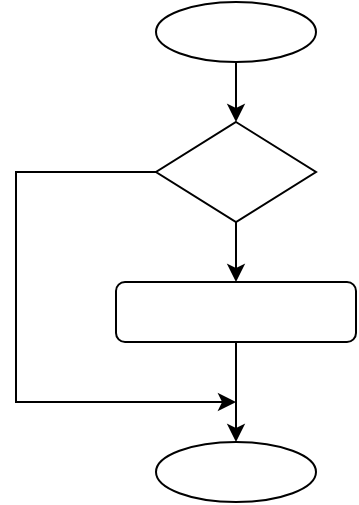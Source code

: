 <mxfile version="13.8.0" type="device"><diagram id="u2-jkFMUolAcU15ksi4s" name="Page-1"><mxGraphModel dx="1038" dy="497" grid="1" gridSize="10" guides="1" tooltips="1" connect="1" arrows="1" fold="1" page="1" pageScale="1" pageWidth="827" pageHeight="1169" math="0" shadow="0"><root><mxCell id="0"/><mxCell id="1" parent="0"/><mxCell id="IaN7HbZIHel0ioc-sbaU-4" style="edgeStyle=orthogonalEdgeStyle;rounded=0;orthogonalLoop=1;jettySize=auto;html=1;exitX=0.5;exitY=1;exitDx=0;exitDy=0;entryX=0.5;entryY=0;entryDx=0;entryDy=0;" edge="1" parent="1" source="IaN7HbZIHel0ioc-sbaU-1" target="IaN7HbZIHel0ioc-sbaU-3"><mxGeometry relative="1" as="geometry"/></mxCell><mxCell id="IaN7HbZIHel0ioc-sbaU-1" value="" style="ellipse;whiteSpace=wrap;html=1;" vertex="1" parent="1"><mxGeometry x="380" y="70" width="80" height="30" as="geometry"/></mxCell><mxCell id="IaN7HbZIHel0ioc-sbaU-2" value="" style="ellipse;whiteSpace=wrap;html=1;" vertex="1" parent="1"><mxGeometry x="380" y="290" width="80" height="30" as="geometry"/></mxCell><mxCell id="IaN7HbZIHel0ioc-sbaU-7" value="" style="edgeStyle=orthogonalEdgeStyle;rounded=0;orthogonalLoop=1;jettySize=auto;html=1;" edge="1" parent="1" source="IaN7HbZIHel0ioc-sbaU-3" target="IaN7HbZIHel0ioc-sbaU-5"><mxGeometry relative="1" as="geometry"/></mxCell><mxCell id="IaN7HbZIHel0ioc-sbaU-8" style="edgeStyle=orthogonalEdgeStyle;rounded=0;orthogonalLoop=1;jettySize=auto;html=1;exitX=0;exitY=0.5;exitDx=0;exitDy=0;" edge="1" parent="1" source="IaN7HbZIHel0ioc-sbaU-3"><mxGeometry relative="1" as="geometry"><mxPoint x="420" y="270" as="targetPoint"/><Array as="points"><mxPoint x="310" y="155"/><mxPoint x="310" y="270"/></Array></mxGeometry></mxCell><mxCell id="IaN7HbZIHel0ioc-sbaU-3" value="" style="rhombus;whiteSpace=wrap;html=1;" vertex="1" parent="1"><mxGeometry x="380" y="130" width="80" height="50" as="geometry"/></mxCell><mxCell id="IaN7HbZIHel0ioc-sbaU-6" value="" style="edgeStyle=orthogonalEdgeStyle;rounded=0;orthogonalLoop=1;jettySize=auto;html=1;" edge="1" parent="1" source="IaN7HbZIHel0ioc-sbaU-5" target="IaN7HbZIHel0ioc-sbaU-2"><mxGeometry relative="1" as="geometry"/></mxCell><mxCell id="IaN7HbZIHel0ioc-sbaU-5" value="" style="rounded=1;whiteSpace=wrap;html=1;" vertex="1" parent="1"><mxGeometry x="360" y="210" width="120" height="30" as="geometry"/></mxCell></root></mxGraphModel></diagram></mxfile>